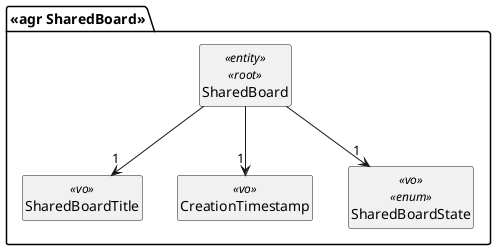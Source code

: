@startuml

hide circles
hide fields
hide empty members

package "<<agr SharedBoard>>"{
    class SharedBoard<<entity>><<root>>{}
    class SharedBoardTitle<<vo>>{}
    class CreationTimestamp<<vo>>{}
    class SharedBoardState<<vo>><<enum>>{}

    SharedBoard --> "1" SharedBoardState
    SharedBoard --> "1" SharedBoardTitle
    SharedBoard --> "1" CreationTimestamp
}

@enduml